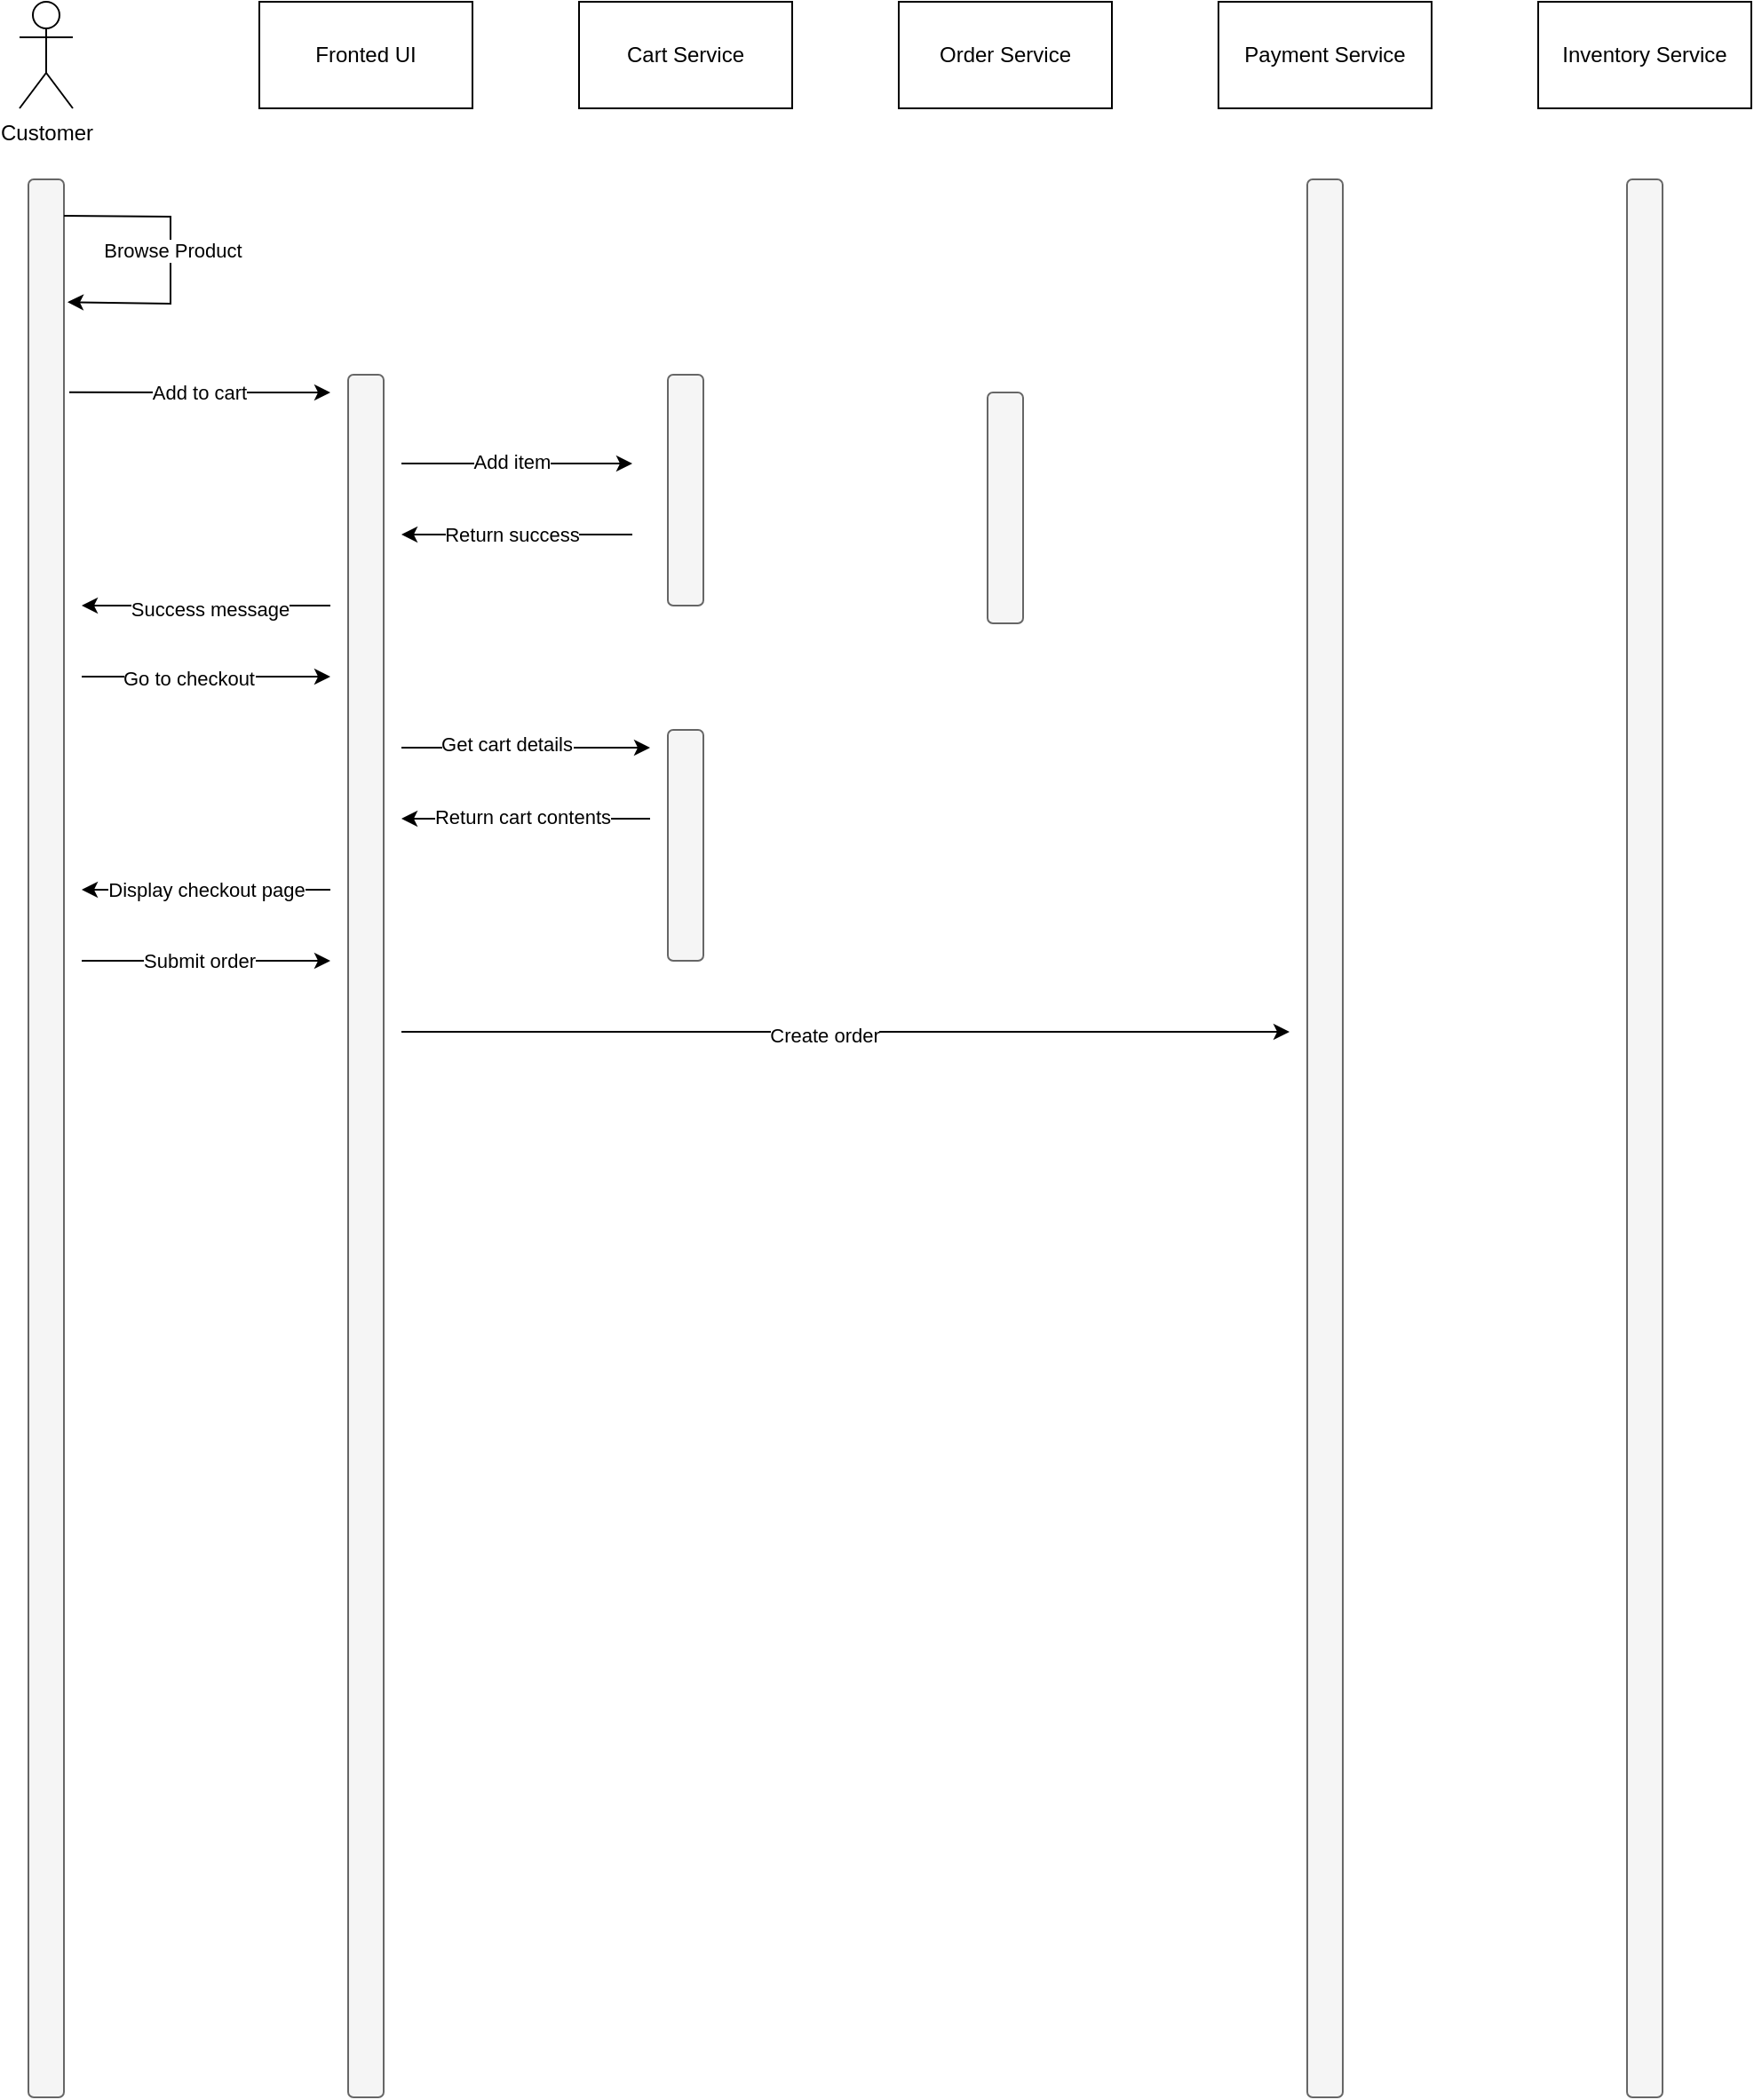 <mxfile version="28.2.7">
  <diagram name="第 1 页" id="UVFALWbFJsIbhld3__Dj">
    <mxGraphModel dx="898" dy="627" grid="1" gridSize="10" guides="1" tooltips="1" connect="1" arrows="1" fold="1" page="1" pageScale="1" pageWidth="827" pageHeight="1169" math="0" shadow="0">
      <root>
        <mxCell id="0" />
        <mxCell id="1" parent="0" />
        <mxCell id="omioLbzW08PLmOnWXhfh-1" value="Customer" style="shape=umlActor;verticalLabelPosition=bottom;verticalAlign=top;html=1;outlineConnect=0;" vertex="1" parent="1">
          <mxGeometry x="65" y="20" width="30" height="60" as="geometry" />
        </mxCell>
        <mxCell id="omioLbzW08PLmOnWXhfh-2" value="Fronted UI" style="rounded=0;whiteSpace=wrap;html=1;" vertex="1" parent="1">
          <mxGeometry x="200" y="20" width="120" height="60" as="geometry" />
        </mxCell>
        <mxCell id="omioLbzW08PLmOnWXhfh-3" value="Cart Service" style="rounded=0;whiteSpace=wrap;html=1;" vertex="1" parent="1">
          <mxGeometry x="380" y="20" width="120" height="60" as="geometry" />
        </mxCell>
        <mxCell id="omioLbzW08PLmOnWXhfh-4" value="Order Service" style="rounded=0;whiteSpace=wrap;html=1;" vertex="1" parent="1">
          <mxGeometry x="560" y="20" width="120" height="60" as="geometry" />
        </mxCell>
        <mxCell id="omioLbzW08PLmOnWXhfh-5" value="Payment Service" style="rounded=0;whiteSpace=wrap;html=1;" vertex="1" parent="1">
          <mxGeometry x="740" y="20" width="120" height="60" as="geometry" />
        </mxCell>
        <mxCell id="omioLbzW08PLmOnWXhfh-7" value="Inventory Service" style="rounded=0;whiteSpace=wrap;html=1;" vertex="1" parent="1">
          <mxGeometry x="920" y="20" width="120" height="60" as="geometry" />
        </mxCell>
        <mxCell id="omioLbzW08PLmOnWXhfh-8" value="" style="rounded=1;whiteSpace=wrap;html=1;fillColor=#f5f5f5;fontColor=#333333;strokeColor=#666666;" vertex="1" parent="1">
          <mxGeometry x="70" y="120" width="20" height="1080" as="geometry" />
        </mxCell>
        <mxCell id="omioLbzW08PLmOnWXhfh-9" value="" style="rounded=1;whiteSpace=wrap;html=1;fillColor=#f5f5f5;fontColor=#333333;strokeColor=#666666;" vertex="1" parent="1">
          <mxGeometry x="250" y="230" width="20" height="970" as="geometry" />
        </mxCell>
        <mxCell id="omioLbzW08PLmOnWXhfh-10" value="" style="rounded=1;whiteSpace=wrap;html=1;fillColor=#f5f5f5;fontColor=#333333;strokeColor=#666666;" vertex="1" parent="1">
          <mxGeometry x="430" y="230" width="20" height="130" as="geometry" />
        </mxCell>
        <mxCell id="omioLbzW08PLmOnWXhfh-11" value="" style="rounded=1;whiteSpace=wrap;html=1;fillColor=#f5f5f5;fontColor=#333333;strokeColor=#666666;" vertex="1" parent="1">
          <mxGeometry x="610" y="240" width="20" height="130" as="geometry" />
        </mxCell>
        <mxCell id="omioLbzW08PLmOnWXhfh-12" value="" style="rounded=1;whiteSpace=wrap;html=1;fillColor=#f5f5f5;fontColor=#333333;strokeColor=#666666;" vertex="1" parent="1">
          <mxGeometry x="790" y="120" width="20" height="1080" as="geometry" />
        </mxCell>
        <mxCell id="omioLbzW08PLmOnWXhfh-13" value="" style="rounded=1;whiteSpace=wrap;html=1;fillColor=#f5f5f5;fontColor=#333333;strokeColor=#666666;" vertex="1" parent="1">
          <mxGeometry x="970" y="120" width="20" height="1080" as="geometry" />
        </mxCell>
        <mxCell id="omioLbzW08PLmOnWXhfh-14" value="" style="endArrow=classic;html=1;rounded=0;exitX=1;exitY=0.019;exitDx=0;exitDy=0;exitPerimeter=0;entryX=1.1;entryY=0.064;entryDx=0;entryDy=0;entryPerimeter=0;" edge="1" parent="1" source="omioLbzW08PLmOnWXhfh-8" target="omioLbzW08PLmOnWXhfh-8">
          <mxGeometry width="50" height="50" relative="1" as="geometry">
            <mxPoint x="110" y="180" as="sourcePoint" />
            <mxPoint x="130" y="210" as="targetPoint" />
            <Array as="points">
              <mxPoint x="150" y="141" />
              <mxPoint x="150" y="190" />
            </Array>
          </mxGeometry>
        </mxCell>
        <mxCell id="omioLbzW08PLmOnWXhfh-15" value="Browse Product" style="edgeLabel;html=1;align=center;verticalAlign=middle;resizable=0;points=[];" vertex="1" connectable="0" parent="omioLbzW08PLmOnWXhfh-14">
          <mxGeometry x="-0.575" y="2" relative="1" as="geometry">
            <mxPoint x="25" y="21" as="offset" />
          </mxGeometry>
        </mxCell>
        <mxCell id="omioLbzW08PLmOnWXhfh-16" value="" style="endArrow=classic;html=1;rounded=0;exitX=1.15;exitY=0.111;exitDx=0;exitDy=0;exitPerimeter=0;" edge="1" parent="1" source="omioLbzW08PLmOnWXhfh-8">
          <mxGeometry width="50" height="50" relative="1" as="geometry">
            <mxPoint x="360" y="380" as="sourcePoint" />
            <mxPoint x="240" y="240" as="targetPoint" />
          </mxGeometry>
        </mxCell>
        <mxCell id="omioLbzW08PLmOnWXhfh-18" value="Add to cart" style="edgeLabel;html=1;align=center;verticalAlign=middle;resizable=0;points=[];" vertex="1" connectable="0" parent="omioLbzW08PLmOnWXhfh-16">
          <mxGeometry x="-0.014" relative="1" as="geometry">
            <mxPoint as="offset" />
          </mxGeometry>
        </mxCell>
        <mxCell id="omioLbzW08PLmOnWXhfh-19" value="" style="endArrow=classic;html=1;rounded=0;" edge="1" parent="1">
          <mxGeometry width="50" height="50" relative="1" as="geometry">
            <mxPoint x="280" y="280" as="sourcePoint" />
            <mxPoint x="410" y="280" as="targetPoint" />
          </mxGeometry>
        </mxCell>
        <mxCell id="omioLbzW08PLmOnWXhfh-20" value="Add item" style="edgeLabel;html=1;align=center;verticalAlign=middle;resizable=0;points=[];" vertex="1" connectable="0" parent="omioLbzW08PLmOnWXhfh-19">
          <mxGeometry x="-0.05" y="1" relative="1" as="geometry">
            <mxPoint as="offset" />
          </mxGeometry>
        </mxCell>
        <mxCell id="omioLbzW08PLmOnWXhfh-21" value="" style="endArrow=classic;html=1;rounded=0;" edge="1" parent="1">
          <mxGeometry width="50" height="50" relative="1" as="geometry">
            <mxPoint x="410" y="320" as="sourcePoint" />
            <mxPoint x="280" y="320" as="targetPoint" />
          </mxGeometry>
        </mxCell>
        <mxCell id="omioLbzW08PLmOnWXhfh-24" value="Return success" style="edgeLabel;html=1;align=center;verticalAlign=middle;resizable=0;points=[];" vertex="1" connectable="0" parent="omioLbzW08PLmOnWXhfh-21">
          <mxGeometry x="0.059" relative="1" as="geometry">
            <mxPoint x="1" as="offset" />
          </mxGeometry>
        </mxCell>
        <mxCell id="omioLbzW08PLmOnWXhfh-25" value="" style="endArrow=classic;html=1;rounded=0;" edge="1" parent="1">
          <mxGeometry width="50" height="50" relative="1" as="geometry">
            <mxPoint x="240" y="360" as="sourcePoint" />
            <mxPoint x="100" y="360" as="targetPoint" />
          </mxGeometry>
        </mxCell>
        <mxCell id="omioLbzW08PLmOnWXhfh-26" value="Success message" style="edgeLabel;html=1;align=center;verticalAlign=middle;resizable=0;points=[];" vertex="1" connectable="0" parent="omioLbzW08PLmOnWXhfh-25">
          <mxGeometry x="-0.007" y="2" relative="1" as="geometry">
            <mxPoint x="1" as="offset" />
          </mxGeometry>
        </mxCell>
        <mxCell id="omioLbzW08PLmOnWXhfh-27" value="" style="endArrow=classic;html=1;rounded=0;" edge="1" parent="1">
          <mxGeometry width="50" height="50" relative="1" as="geometry">
            <mxPoint x="100" y="400" as="sourcePoint" />
            <mxPoint x="240" y="400" as="targetPoint" />
          </mxGeometry>
        </mxCell>
        <mxCell id="omioLbzW08PLmOnWXhfh-28" value="Go to checkout" style="edgeLabel;html=1;align=center;verticalAlign=middle;resizable=0;points=[];" vertex="1" connectable="0" parent="omioLbzW08PLmOnWXhfh-27">
          <mxGeometry x="-0.15" y="-1" relative="1" as="geometry">
            <mxPoint as="offset" />
          </mxGeometry>
        </mxCell>
        <mxCell id="omioLbzW08PLmOnWXhfh-29" value="" style="rounded=1;whiteSpace=wrap;html=1;fillColor=#f5f5f5;fontColor=#333333;strokeColor=#666666;" vertex="1" parent="1">
          <mxGeometry x="430" y="430" width="20" height="130" as="geometry" />
        </mxCell>
        <mxCell id="omioLbzW08PLmOnWXhfh-30" value="" style="endArrow=classic;html=1;rounded=0;" edge="1" parent="1">
          <mxGeometry width="50" height="50" relative="1" as="geometry">
            <mxPoint x="280" y="440" as="sourcePoint" />
            <mxPoint x="420" y="440" as="targetPoint" />
          </mxGeometry>
        </mxCell>
        <mxCell id="omioLbzW08PLmOnWXhfh-31" value="Get cart details" style="edgeLabel;html=1;align=center;verticalAlign=middle;resizable=0;points=[];" vertex="1" connectable="0" parent="omioLbzW08PLmOnWXhfh-30">
          <mxGeometry x="-0.179" y="2" relative="1" as="geometry">
            <mxPoint x="1" as="offset" />
          </mxGeometry>
        </mxCell>
        <mxCell id="omioLbzW08PLmOnWXhfh-32" value="" style="endArrow=classic;html=1;rounded=0;" edge="1" parent="1">
          <mxGeometry width="50" height="50" relative="1" as="geometry">
            <mxPoint x="420" y="480" as="sourcePoint" />
            <mxPoint x="280" y="480" as="targetPoint" />
          </mxGeometry>
        </mxCell>
        <mxCell id="omioLbzW08PLmOnWXhfh-33" value="Return cart contents" style="edgeLabel;html=1;align=center;verticalAlign=middle;resizable=0;points=[];" vertex="1" connectable="0" parent="omioLbzW08PLmOnWXhfh-32">
          <mxGeometry x="0.05" y="-1" relative="1" as="geometry">
            <mxPoint x="1" as="offset" />
          </mxGeometry>
        </mxCell>
        <mxCell id="omioLbzW08PLmOnWXhfh-34" value="" style="endArrow=classic;html=1;rounded=0;" edge="1" parent="1">
          <mxGeometry width="50" height="50" relative="1" as="geometry">
            <mxPoint x="240" y="520" as="sourcePoint" />
            <mxPoint x="100" y="520" as="targetPoint" />
          </mxGeometry>
        </mxCell>
        <mxCell id="omioLbzW08PLmOnWXhfh-35" value="Display checkout page" style="edgeLabel;html=1;align=center;verticalAlign=middle;resizable=0;points=[];" vertex="1" connectable="0" parent="omioLbzW08PLmOnWXhfh-34">
          <mxGeometry x="0.107" y="2" relative="1" as="geometry">
            <mxPoint x="7" y="-2" as="offset" />
          </mxGeometry>
        </mxCell>
        <mxCell id="omioLbzW08PLmOnWXhfh-36" value="" style="endArrow=classic;html=1;rounded=0;" edge="1" parent="1">
          <mxGeometry width="50" height="50" relative="1" as="geometry">
            <mxPoint x="100" y="560" as="sourcePoint" />
            <mxPoint x="240" y="560" as="targetPoint" />
          </mxGeometry>
        </mxCell>
        <mxCell id="omioLbzW08PLmOnWXhfh-37" value="Submit order" style="edgeLabel;html=1;align=center;verticalAlign=middle;resizable=0;points=[];" vertex="1" connectable="0" parent="omioLbzW08PLmOnWXhfh-36">
          <mxGeometry x="-0.079" relative="1" as="geometry">
            <mxPoint x="1" as="offset" />
          </mxGeometry>
        </mxCell>
        <mxCell id="omioLbzW08PLmOnWXhfh-38" value="" style="endArrow=classic;html=1;rounded=0;" edge="1" parent="1">
          <mxGeometry width="50" height="50" relative="1" as="geometry">
            <mxPoint x="280" y="600" as="sourcePoint" />
            <mxPoint x="780" y="600" as="targetPoint" />
          </mxGeometry>
        </mxCell>
        <mxCell id="omioLbzW08PLmOnWXhfh-39" value="Create order" style="edgeLabel;html=1;align=center;verticalAlign=middle;resizable=0;points=[];" vertex="1" connectable="0" parent="omioLbzW08PLmOnWXhfh-38">
          <mxGeometry x="-0.05" y="-2" relative="1" as="geometry">
            <mxPoint as="offset" />
          </mxGeometry>
        </mxCell>
      </root>
    </mxGraphModel>
  </diagram>
</mxfile>
